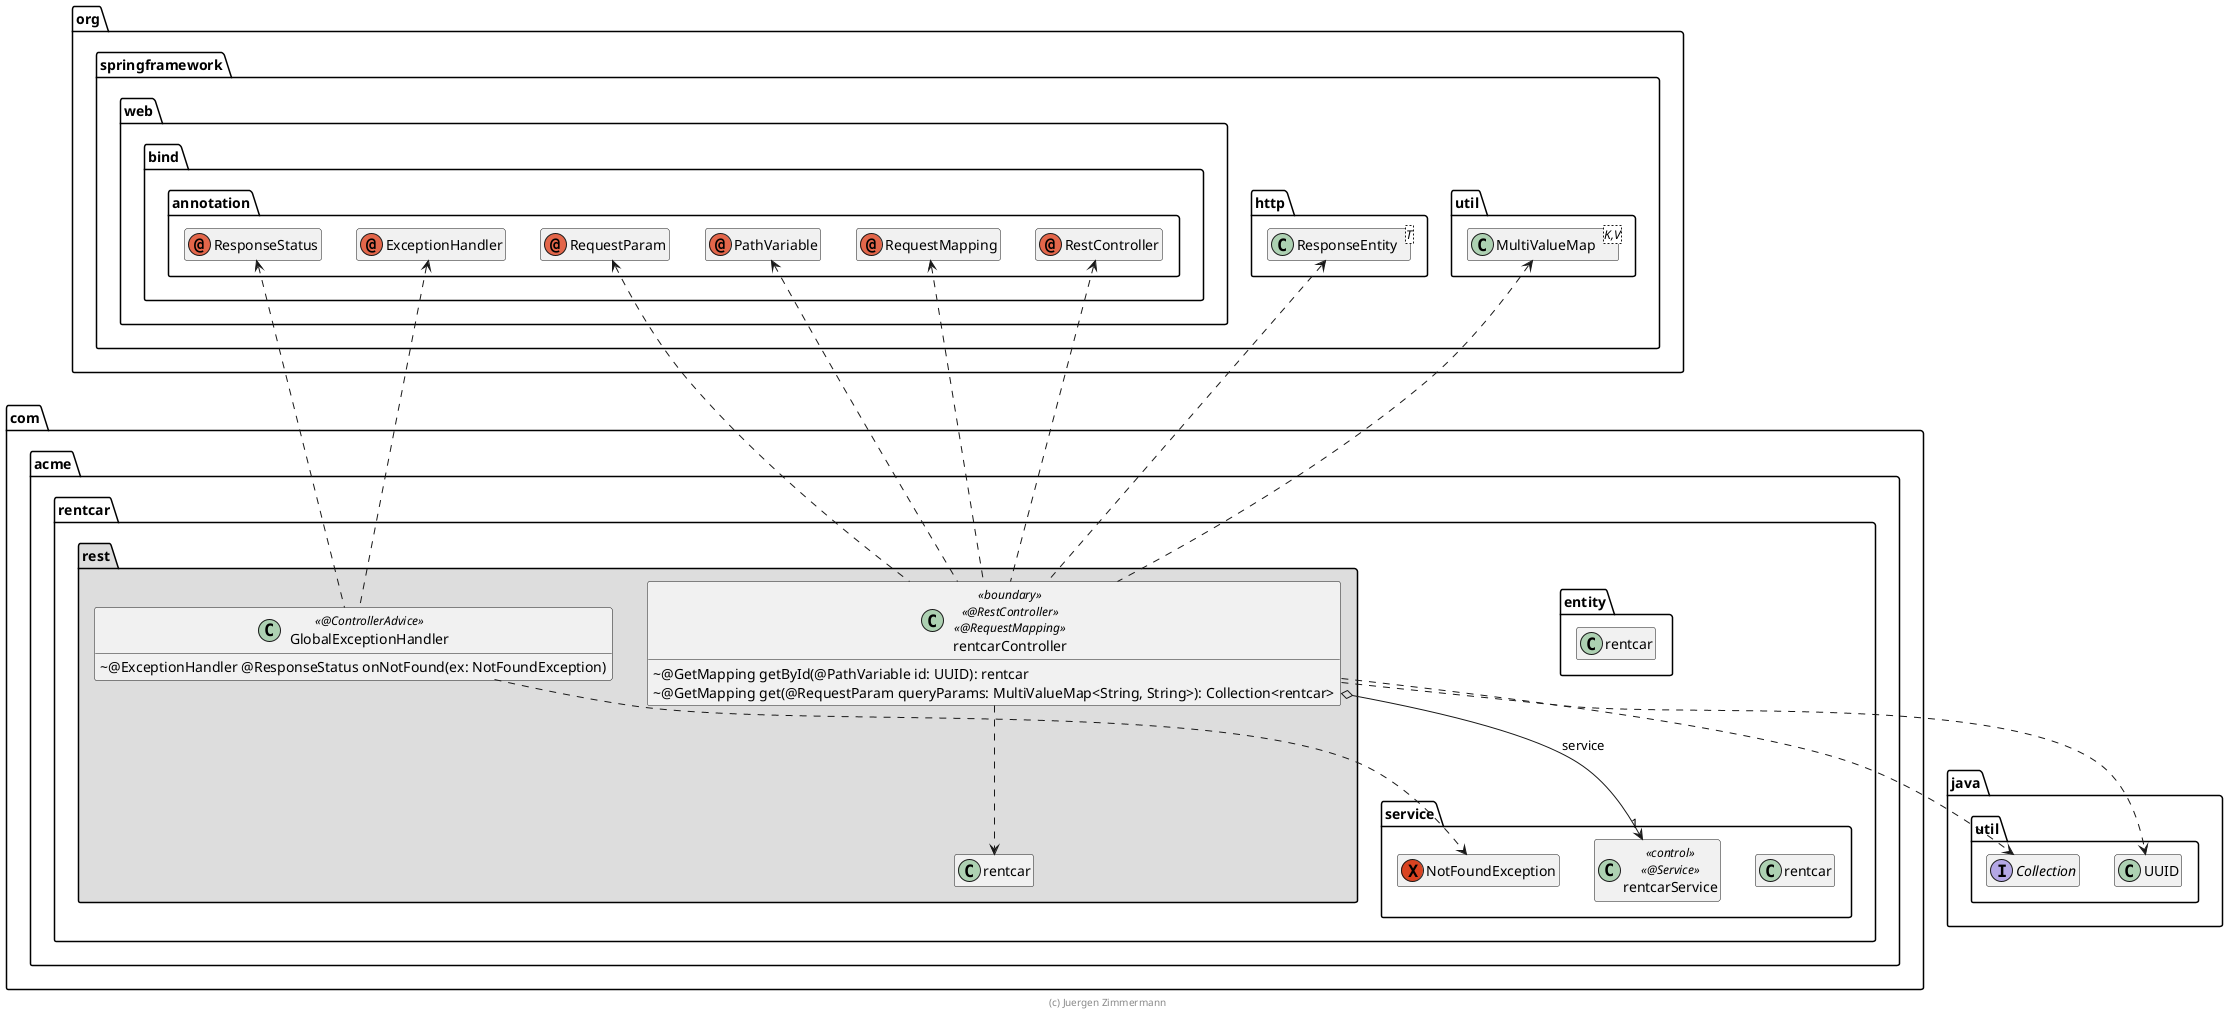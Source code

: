 ' Copyright (C) 2019 - present Juergen Zimmermann, Hochschule Karlsruhe
'
' This program is free software: you can redistribute it and/or modify
' it under the terms of the GNU General Public License as published by
' the Free Software Foundation, either version 3 of the License, or
' (at your option) any later version.
'
' This program is distributed in the hope that it will be useful,
' but WITHOUT ANY WARRANTY; without even the implied warranty of
' MERCHANTABILITY or FITNESS FOR A PARTICULAR PURPOSE.  See the
' GNU General Public License for more details.
'
' You should have received a copy of the GNU General Public License
' along with this program.  If not, see <https://www.gnu.org/licenses/>.
@startuml rentcarController

skinparam classAttributeIconSize 0

package org.springframework {
    package web.bind.annotation {
        annotation RestController
        annotation RequestMapping
        annotation PathVariable
        annotation RequestParam
        annotation ExceptionHandler
        annotation ResponseStatus
    }

    package http {
        class ResponseEntity<T>
    }
    package util {
        class MultiValueMap<K,V>
    }
}

package java.util {
    interface Collection
    class UUID
}

package com.acme.rentcar {
    package entity {
        class rentcar
    }
    package service {
        class rentcarService << control >> << @Service >>

        ' TODO Gradle: "exception" wird erst AsciiDoctor_plugin 5.x unterstuetzt
        exception NotFoundException

        rentcarService .right[hidden].> rentcar
    }

    package rest #DDDDDD {
        class rentcarController << boundary >> << @RestController >> << @RequestMapping >> {
            ~ @GetMapping getById(@PathVariable id: UUID): rentcar
            ~ @GetMapping get(@RequestParam queryParams: MultiValueMap<String, String>): Collection<rentcar>
        }

        class GlobalExceptionHandler << @ControllerAdvice >> {
            ~ @ExceptionHandler @ResponseStatus onNotFound(ex: NotFoundException)
        }

        rentcarController o--> "1" rentcarService : service

        rentcarController .up.> RestController
        rentcarController .up.> RequestMapping
        rentcarController .up.> PathVariable
        rentcarController .up.> RequestParam
        rentcarController .up.> ResponseEntity
        rentcarController .up.> MultiValueMap
        rentcarController .down.> rentcar

        GlobalExceptionHandler .up.> ExceptionHandler
        GlobalExceptionHandler .up.> ResponseStatus
        GlobalExceptionHandler ..> NotFoundException

        rentcarController .right.> UUID
        rentcarController ..> Collection
    }
}

hide empty members

footer (c) Juergen Zimmermann

@enduml
